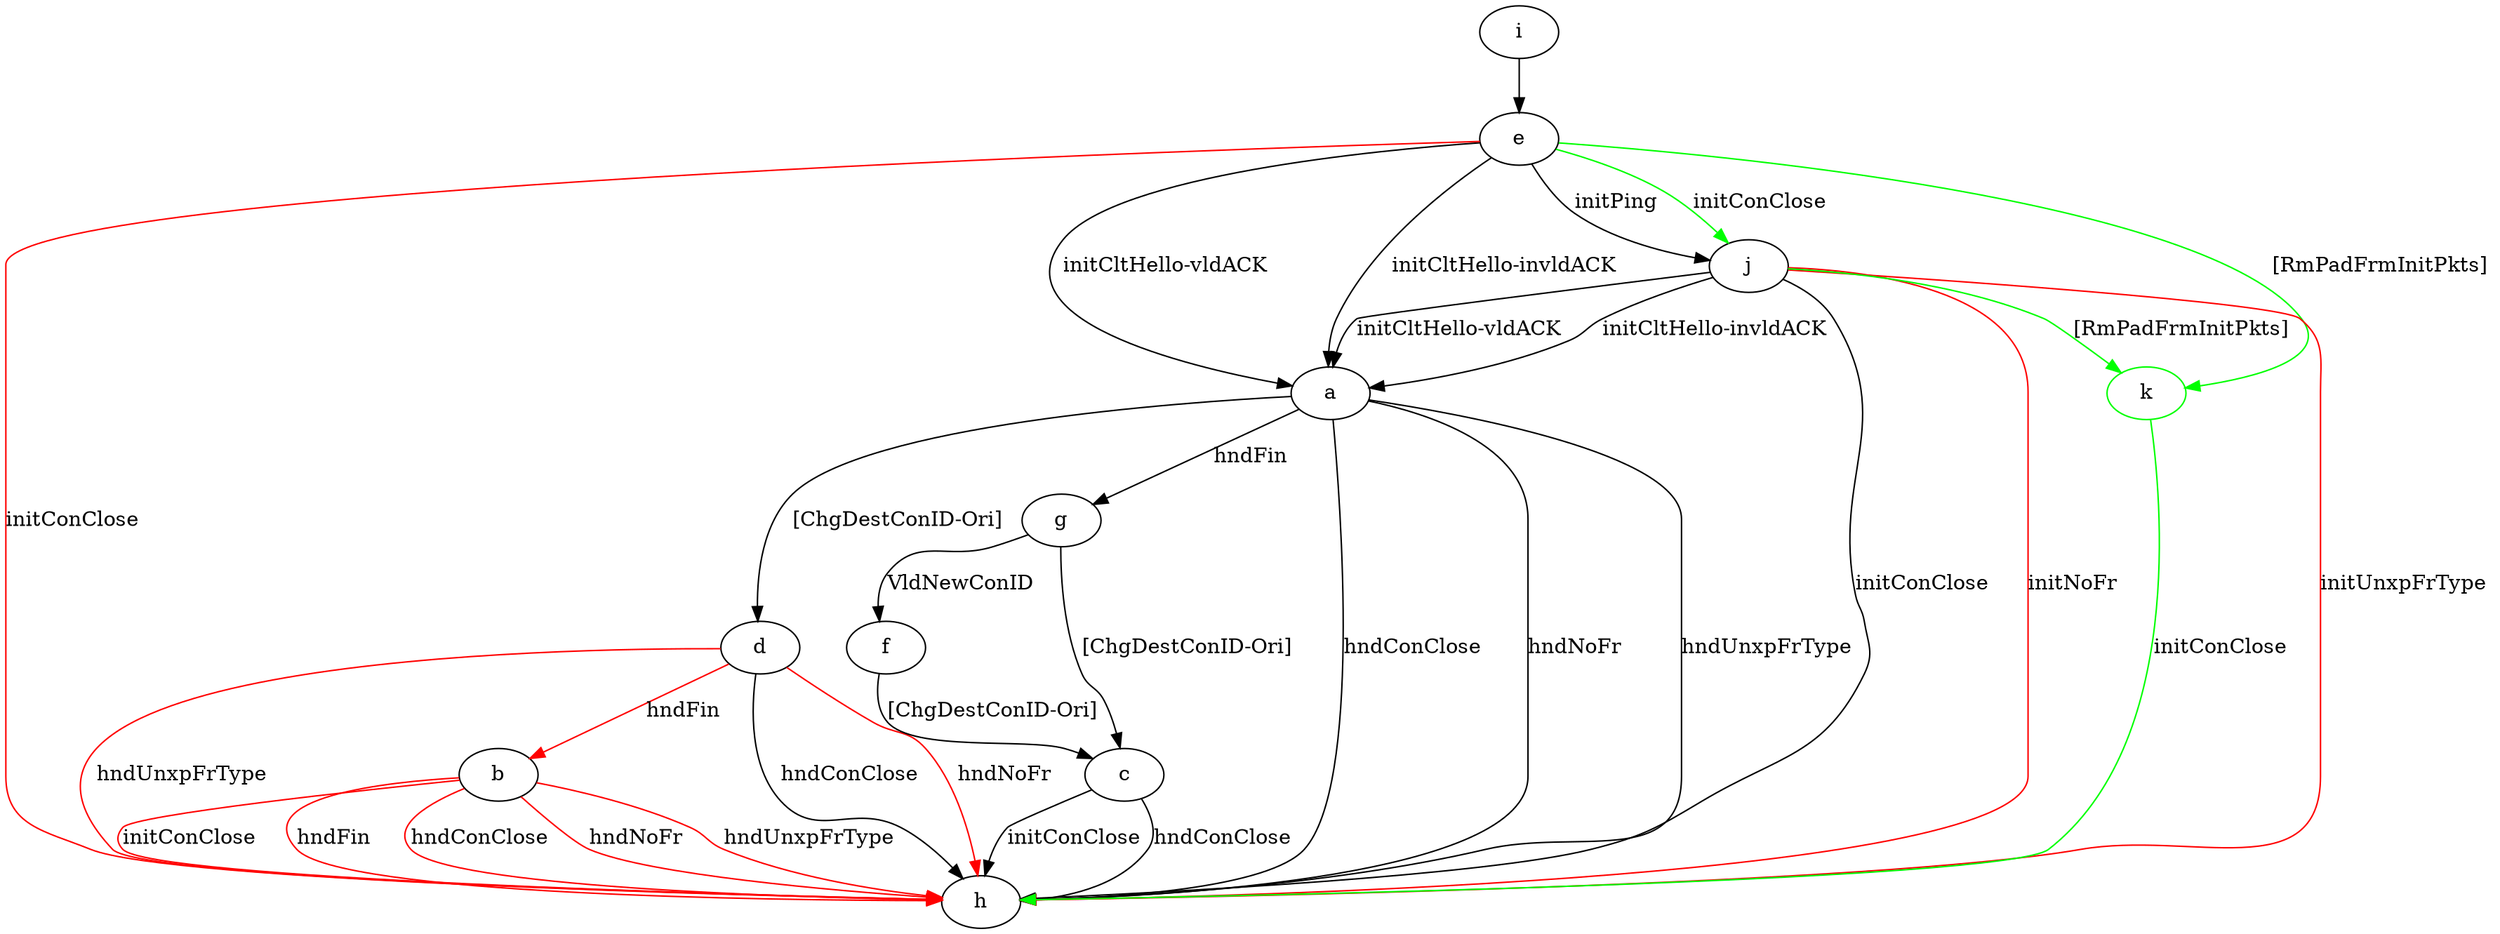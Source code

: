 digraph "" {
	a -> d	[key=0,
		label="[ChgDestConID-Ori] "];
	a -> g	[key=0,
		label="hndFin "];
	a -> h	[key=0,
		label="hndConClose "];
	a -> h	[key=1,
		label="hndNoFr "];
	a -> h	[key=2,
		label="hndUnxpFrType "];
	b -> h	[key=0,
		color=red,
		label="initConClose "];
	b -> h	[key=1,
		color=red,
		label="hndFin "];
	b -> h	[key=2,
		color=red,
		label="hndConClose "];
	b -> h	[key=3,
		color=red,
		label="hndNoFr "];
	b -> h	[key=4,
		color=red,
		label="hndUnxpFrType "];
	c -> h	[key=0,
		label="initConClose "];
	c -> h	[key=1,
		label="hndConClose "];
	d -> b	[key=0,
		color=red,
		label="hndFin "];
	d -> h	[key=0,
		label="hndConClose "];
	d -> h	[key=1,
		color=red,
		label="hndNoFr "];
	d -> h	[key=2,
		color=red,
		label="hndUnxpFrType "];
	e -> a	[key=0,
		label="initCltHello-vldACK "];
	e -> a	[key=1,
		label="initCltHello-invldACK "];
	e -> h	[key=0,
		color=red,
		label="initConClose "];
	e -> j	[key=0,
		label="initPing "];
	e -> j	[key=1,
		color=green,
		label="initConClose "];
	k	[color=green];
	e -> k	[key=0,
		color=green,
		label="[RmPadFrmInitPkts] "];
	f -> c	[key=0,
		label="[ChgDestConID-Ori] "];
	g -> c	[key=0,
		label="[ChgDestConID-Ori] "];
	g -> f	[key=0,
		label="VldNewConID "];
	i -> e	[key=0];
	j -> a	[key=0,
		label="initCltHello-vldACK "];
	j -> a	[key=1,
		label="initCltHello-invldACK "];
	j -> h	[key=0,
		label="initConClose "];
	j -> h	[key=1,
		color=red,
		label="initNoFr "];
	j -> h	[key=2,
		color=red,
		label="initUnxpFrType "];
	j -> k	[key=0,
		color=green,
		label="[RmPadFrmInitPkts] "];
	k -> h	[key=0,
		color=green,
		label="initConClose "];
}
